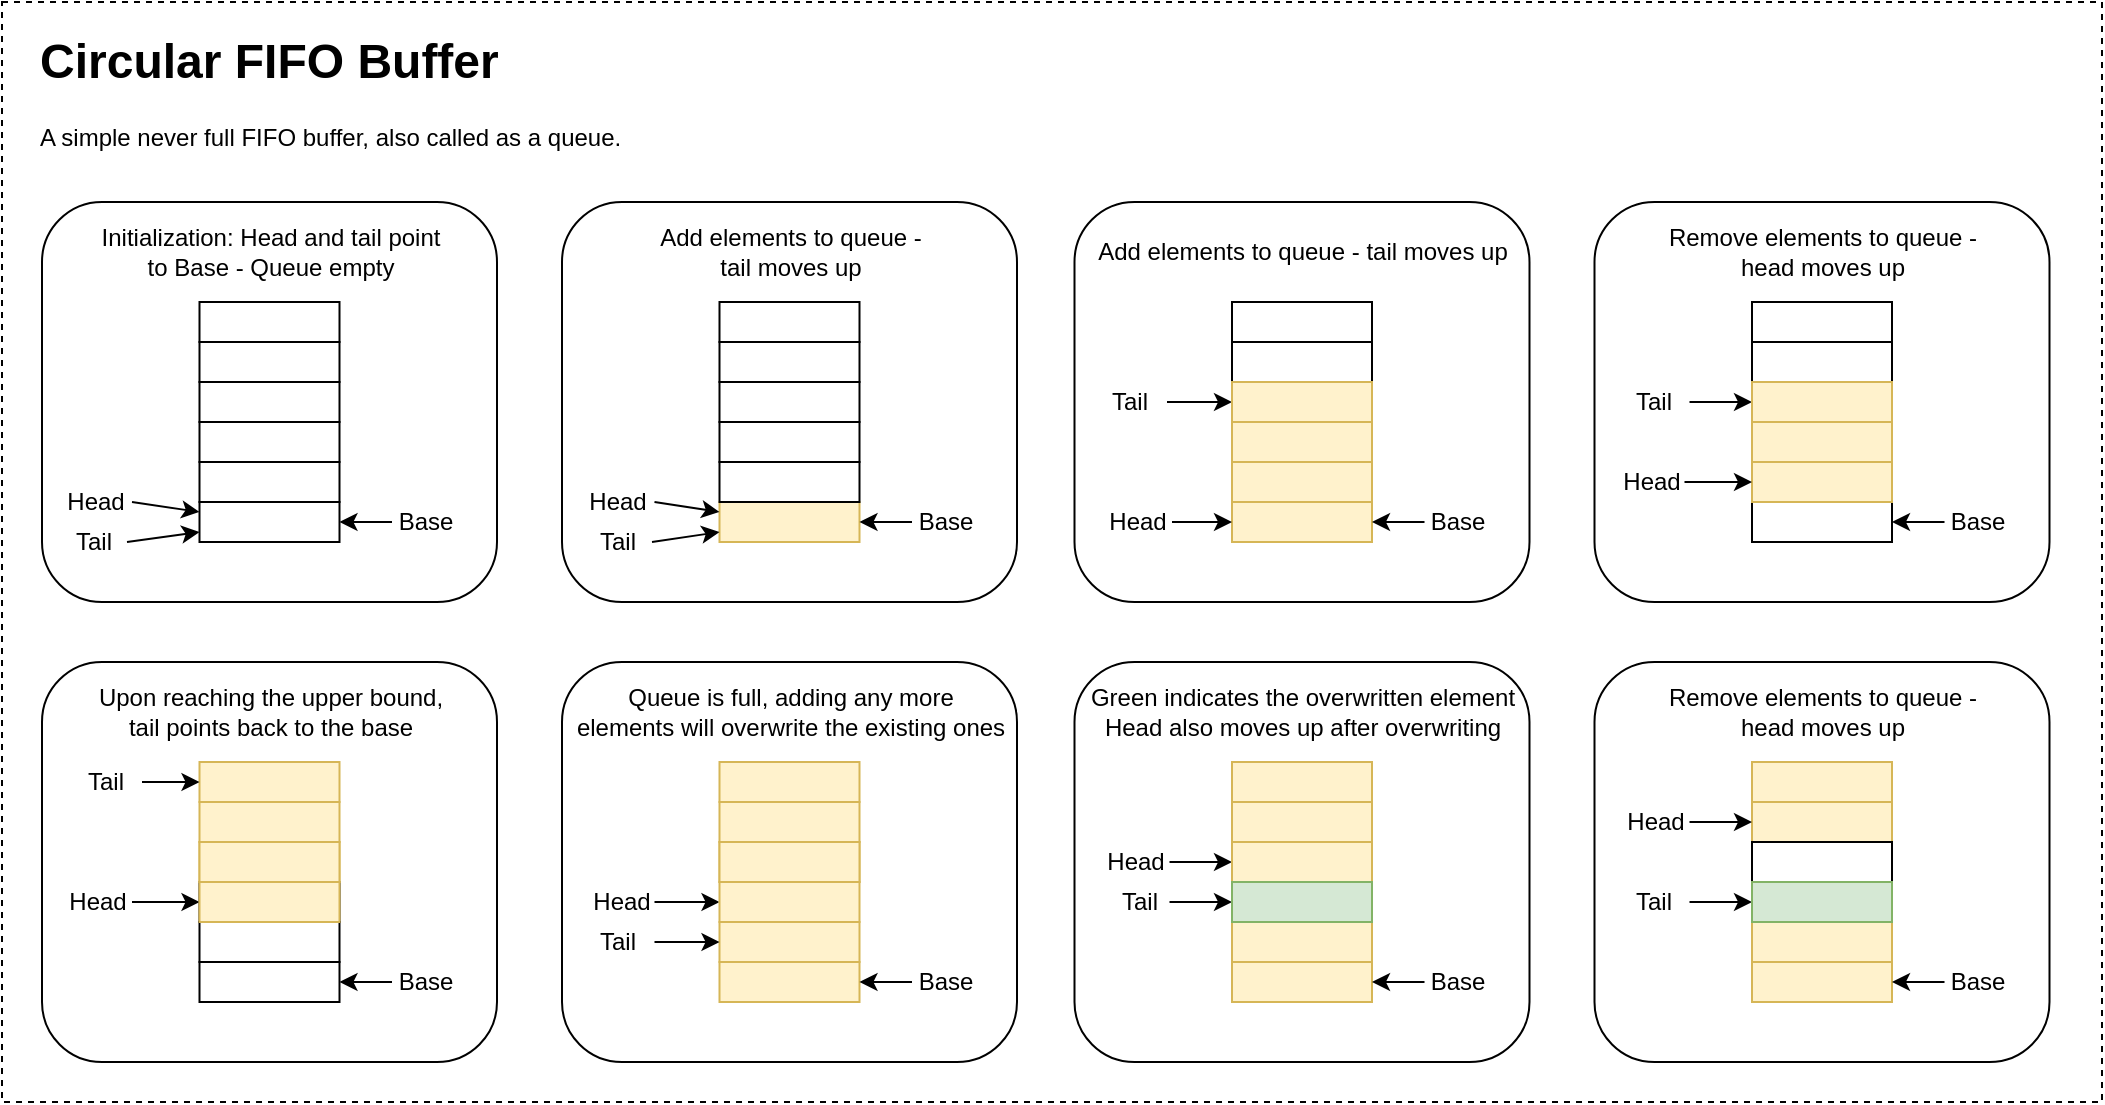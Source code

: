 <mxfile version="20.3.0" type="device"><diagram id="AWm_jJoB_fNz4sVHrzt7" name="Page-1"><mxGraphModel dx="1422" dy="857" grid="1" gridSize="10" guides="1" tooltips="1" connect="1" arrows="1" fold="1" page="1" pageScale="1" pageWidth="1100" pageHeight="850" math="0" shadow="0"><root><mxCell id="0"/><mxCell id="1" parent="0"/><mxCell id="3sCfbw-5hUTxO8KaCaRY-122" value="" style="rounded=0;whiteSpace=wrap;html=1;dashed=1;" parent="1" vertex="1"><mxGeometry x="20" y="20" width="1050" height="550" as="geometry"/></mxCell><mxCell id="3sCfbw-5hUTxO8KaCaRY-35" value="" style="rounded=1;whiteSpace=wrap;html=1;" parent="1" vertex="1"><mxGeometry x="40" y="120" width="227.5" height="200" as="geometry"/></mxCell><mxCell id="3sCfbw-5hUTxO8KaCaRY-1" value="" style="rounded=0;whiteSpace=wrap;html=1;" parent="1" vertex="1"><mxGeometry x="118.75" y="270" width="70" height="20" as="geometry"/></mxCell><mxCell id="3sCfbw-5hUTxO8KaCaRY-2" value="" style="rounded=0;whiteSpace=wrap;html=1;" parent="1" vertex="1"><mxGeometry x="118.75" y="250" width="70" height="20" as="geometry"/></mxCell><mxCell id="3sCfbw-5hUTxO8KaCaRY-3" value="" style="rounded=0;whiteSpace=wrap;html=1;" parent="1" vertex="1"><mxGeometry x="118.75" y="230" width="70" height="20" as="geometry"/></mxCell><mxCell id="3sCfbw-5hUTxO8KaCaRY-4" value="" style="rounded=0;whiteSpace=wrap;html=1;" parent="1" vertex="1"><mxGeometry x="118.75" y="210" width="70" height="20" as="geometry"/></mxCell><mxCell id="3sCfbw-5hUTxO8KaCaRY-5" value="" style="rounded=0;whiteSpace=wrap;html=1;" parent="1" vertex="1"><mxGeometry x="118.75" y="190" width="70" height="20" as="geometry"/></mxCell><mxCell id="3sCfbw-5hUTxO8KaCaRY-6" value="" style="rounded=0;whiteSpace=wrap;html=1;" parent="1" vertex="1"><mxGeometry x="118.75" y="170" width="70" height="20" as="geometry"/></mxCell><mxCell id="3sCfbw-5hUTxO8KaCaRY-25" value="&lt;h1&gt;Circular FIFO Buffer&lt;/h1&gt;&lt;p&gt;A simple never full FIFO buffer, also called as a queue.&lt;/p&gt;" style="text;html=1;strokeColor=none;fillColor=none;spacing=5;spacingTop=-20;whiteSpace=wrap;overflow=hidden;rounded=0;" parent="1" vertex="1"><mxGeometry x="33.75" y="30" width="306.25" height="80" as="geometry"/></mxCell><mxCell id="3sCfbw-5hUTxO8KaCaRY-32" value="Initialization: Head and tail point &lt;br&gt;to Base - Queue empty" style="text;html=1;align=center;verticalAlign=middle;resizable=0;points=[];autosize=1;strokeColor=none;fillColor=none;" parent="1" vertex="1"><mxGeometry x="58.75" y="125" width="190" height="40" as="geometry"/></mxCell><mxCell id="3sCfbw-5hUTxO8KaCaRY-34" value="Head" style="text;html=1;strokeColor=none;fillColor=none;align=center;verticalAlign=middle;whiteSpace=wrap;rounded=0;" parent="1" vertex="1"><mxGeometry x="48.75" y="260" width="36.25" height="20" as="geometry"/></mxCell><mxCell id="3sCfbw-5hUTxO8KaCaRY-110" value="Tail" style="text;html=1;strokeColor=none;fillColor=none;align=center;verticalAlign=middle;whiteSpace=wrap;rounded=0;" parent="1" vertex="1"><mxGeometry x="48.75" y="280" width="33.75" height="20" as="geometry"/></mxCell><mxCell id="pF9AQKchmCrgBY1Qx7Rx-2" value="" style="endArrow=classic;html=1;rounded=0;exitX=1;exitY=0.5;exitDx=0;exitDy=0;entryX=0;entryY=0.25;entryDx=0;entryDy=0;" parent="1" source="3sCfbw-5hUTxO8KaCaRY-34" target="3sCfbw-5hUTxO8KaCaRY-1" edge="1"><mxGeometry width="50" height="50" relative="1" as="geometry"><mxPoint x="200" y="280" as="sourcePoint"/><mxPoint x="250" y="230" as="targetPoint"/></mxGeometry></mxCell><mxCell id="pF9AQKchmCrgBY1Qx7Rx-3" value="" style="endArrow=classic;html=1;rounded=0;exitX=1;exitY=0.5;exitDx=0;exitDy=0;entryX=0;entryY=0.75;entryDx=0;entryDy=0;" parent="1" source="3sCfbw-5hUTxO8KaCaRY-110" target="3sCfbw-5hUTxO8KaCaRY-1" edge="1"><mxGeometry width="50" height="50" relative="1" as="geometry"><mxPoint x="200" y="280" as="sourcePoint"/><mxPoint x="250" y="230" as="targetPoint"/></mxGeometry></mxCell><mxCell id="pF9AQKchmCrgBY1Qx7Rx-7" style="edgeStyle=orthogonalEdgeStyle;rounded=0;orthogonalLoop=1;jettySize=auto;html=1;exitX=0;exitY=0.5;exitDx=0;exitDy=0;entryX=1;entryY=0.5;entryDx=0;entryDy=0;" parent="1" source="pF9AQKchmCrgBY1Qx7Rx-6" target="3sCfbw-5hUTxO8KaCaRY-1" edge="1"><mxGeometry relative="1" as="geometry"/></mxCell><mxCell id="pF9AQKchmCrgBY1Qx7Rx-6" value="Base" style="text;html=1;strokeColor=none;fillColor=none;align=center;verticalAlign=middle;whiteSpace=wrap;rounded=0;" parent="1" vertex="1"><mxGeometry x="215" y="270" width="33.75" height="20" as="geometry"/></mxCell><mxCell id="pF9AQKchmCrgBY1Qx7Rx-8" value="" style="rounded=1;whiteSpace=wrap;html=1;" parent="1" vertex="1"><mxGeometry x="300" y="120" width="227.5" height="200" as="geometry"/></mxCell><mxCell id="pF9AQKchmCrgBY1Qx7Rx-9" value="" style="rounded=0;whiteSpace=wrap;html=1;fillColor=#fff2cc;strokeColor=#d6b656;" parent="1" vertex="1"><mxGeometry x="378.75" y="270" width="70" height="20" as="geometry"/></mxCell><mxCell id="pF9AQKchmCrgBY1Qx7Rx-10" value="" style="rounded=0;whiteSpace=wrap;html=1;" parent="1" vertex="1"><mxGeometry x="378.75" y="250" width="70" height="20" as="geometry"/></mxCell><mxCell id="pF9AQKchmCrgBY1Qx7Rx-11" value="" style="rounded=0;whiteSpace=wrap;html=1;" parent="1" vertex="1"><mxGeometry x="378.75" y="230" width="70" height="20" as="geometry"/></mxCell><mxCell id="pF9AQKchmCrgBY1Qx7Rx-12" value="" style="rounded=0;whiteSpace=wrap;html=1;" parent="1" vertex="1"><mxGeometry x="378.75" y="210" width="70" height="20" as="geometry"/></mxCell><mxCell id="pF9AQKchmCrgBY1Qx7Rx-13" value="" style="rounded=0;whiteSpace=wrap;html=1;" parent="1" vertex="1"><mxGeometry x="378.75" y="190" width="70" height="20" as="geometry"/></mxCell><mxCell id="pF9AQKchmCrgBY1Qx7Rx-14" value="" style="rounded=0;whiteSpace=wrap;html=1;" parent="1" vertex="1"><mxGeometry x="378.75" y="170" width="70" height="20" as="geometry"/></mxCell><mxCell id="pF9AQKchmCrgBY1Qx7Rx-15" value="Add elements to queue - &lt;br&gt;tail moves up" style="text;html=1;align=center;verticalAlign=middle;resizable=0;points=[];autosize=1;strokeColor=none;fillColor=none;" parent="1" vertex="1"><mxGeometry x="338.75" y="125" width="150" height="40" as="geometry"/></mxCell><mxCell id="pF9AQKchmCrgBY1Qx7Rx-16" value="Head" style="text;html=1;strokeColor=none;fillColor=none;align=center;verticalAlign=middle;whiteSpace=wrap;rounded=0;" parent="1" vertex="1"><mxGeometry x="310" y="260" width="36.25" height="20" as="geometry"/></mxCell><mxCell id="pF9AQKchmCrgBY1Qx7Rx-17" value="Tail" style="text;html=1;strokeColor=none;fillColor=none;align=center;verticalAlign=middle;whiteSpace=wrap;rounded=0;" parent="1" vertex="1"><mxGeometry x="311.25" y="280" width="33.75" height="20" as="geometry"/></mxCell><mxCell id="pF9AQKchmCrgBY1Qx7Rx-18" value="" style="endArrow=classic;html=1;rounded=0;exitX=1;exitY=0.5;exitDx=0;exitDy=0;entryX=0;entryY=0.25;entryDx=0;entryDy=0;" parent="1" source="pF9AQKchmCrgBY1Qx7Rx-16" target="pF9AQKchmCrgBY1Qx7Rx-9" edge="1"><mxGeometry width="50" height="50" relative="1" as="geometry"><mxPoint x="460" y="280" as="sourcePoint"/><mxPoint x="510" y="230" as="targetPoint"/></mxGeometry></mxCell><mxCell id="pF9AQKchmCrgBY1Qx7Rx-19" value="" style="endArrow=classic;html=1;rounded=0;exitX=1;exitY=0.5;exitDx=0;exitDy=0;entryX=0;entryY=0.75;entryDx=0;entryDy=0;" parent="1" source="pF9AQKchmCrgBY1Qx7Rx-17" target="pF9AQKchmCrgBY1Qx7Rx-9" edge="1"><mxGeometry width="50" height="50" relative="1" as="geometry"><mxPoint x="460" y="280" as="sourcePoint"/><mxPoint x="510" y="230" as="targetPoint"/></mxGeometry></mxCell><mxCell id="pF9AQKchmCrgBY1Qx7Rx-20" style="edgeStyle=orthogonalEdgeStyle;rounded=0;orthogonalLoop=1;jettySize=auto;html=1;exitX=0;exitY=0.5;exitDx=0;exitDy=0;entryX=1;entryY=0.5;entryDx=0;entryDy=0;" parent="1" source="pF9AQKchmCrgBY1Qx7Rx-21" target="pF9AQKchmCrgBY1Qx7Rx-9" edge="1"><mxGeometry relative="1" as="geometry"/></mxCell><mxCell id="pF9AQKchmCrgBY1Qx7Rx-21" value="Base" style="text;html=1;strokeColor=none;fillColor=none;align=center;verticalAlign=middle;whiteSpace=wrap;rounded=0;" parent="1" vertex="1"><mxGeometry x="475" y="270" width="33.75" height="20" as="geometry"/></mxCell><mxCell id="pF9AQKchmCrgBY1Qx7Rx-22" value="" style="rounded=1;whiteSpace=wrap;html=1;" parent="1" vertex="1"><mxGeometry x="556.25" y="120" width="227.5" height="200" as="geometry"/></mxCell><mxCell id="pF9AQKchmCrgBY1Qx7Rx-23" value="" style="rounded=0;whiteSpace=wrap;html=1;fillColor=#fff2cc;strokeColor=#d6b656;" parent="1" vertex="1"><mxGeometry x="635" y="270" width="70" height="20" as="geometry"/></mxCell><mxCell id="pF9AQKchmCrgBY1Qx7Rx-24" value="" style="rounded=0;whiteSpace=wrap;html=1;fillColor=#fff2cc;strokeColor=#d6b656;" parent="1" vertex="1"><mxGeometry x="635" y="250" width="70" height="20" as="geometry"/></mxCell><mxCell id="pF9AQKchmCrgBY1Qx7Rx-26" value="" style="rounded=0;whiteSpace=wrap;html=1;fillColor=#fff2cc;strokeColor=#d6b656;" parent="1" vertex="1"><mxGeometry x="635" y="210" width="70" height="20" as="geometry"/></mxCell><mxCell id="pF9AQKchmCrgBY1Qx7Rx-27" value="" style="rounded=0;whiteSpace=wrap;html=1;" parent="1" vertex="1"><mxGeometry x="635" y="190" width="70" height="20" as="geometry"/></mxCell><mxCell id="pF9AQKchmCrgBY1Qx7Rx-28" value="" style="rounded=0;whiteSpace=wrap;html=1;" parent="1" vertex="1"><mxGeometry x="635" y="170" width="70" height="20" as="geometry"/></mxCell><mxCell id="pF9AQKchmCrgBY1Qx7Rx-29" value="Add elements to queue - tail moves up" style="text;html=1;align=center;verticalAlign=middle;resizable=0;points=[];autosize=1;strokeColor=none;fillColor=none;" parent="1" vertex="1"><mxGeometry x="555" y="130" width="230" height="30" as="geometry"/></mxCell><mxCell id="pF9AQKchmCrgBY1Qx7Rx-30" value="Tail" style="text;html=1;strokeColor=none;fillColor=none;align=center;verticalAlign=middle;whiteSpace=wrap;rounded=0;" parent="1" vertex="1"><mxGeometry x="566.25" y="210" width="36.25" height="20" as="geometry"/></mxCell><mxCell id="pF9AQKchmCrgBY1Qx7Rx-31" value="Head" style="text;html=1;strokeColor=none;fillColor=none;align=center;verticalAlign=middle;whiteSpace=wrap;rounded=0;" parent="1" vertex="1"><mxGeometry x="571.25" y="270" width="33.75" height="20" as="geometry"/></mxCell><mxCell id="pF9AQKchmCrgBY1Qx7Rx-32" value="" style="endArrow=classic;html=1;rounded=0;exitX=1;exitY=0.5;exitDx=0;exitDy=0;entryX=0;entryY=0.5;entryDx=0;entryDy=0;" parent="1" source="pF9AQKchmCrgBY1Qx7Rx-30" target="pF9AQKchmCrgBY1Qx7Rx-36" edge="1"><mxGeometry width="50" height="50" relative="1" as="geometry"><mxPoint x="716.25" y="280" as="sourcePoint"/><mxPoint x="766.25" y="230" as="targetPoint"/></mxGeometry></mxCell><mxCell id="pF9AQKchmCrgBY1Qx7Rx-33" value="" style="endArrow=classic;html=1;rounded=0;exitX=1;exitY=0.5;exitDx=0;exitDy=0;entryX=0;entryY=0.5;entryDx=0;entryDy=0;" parent="1" source="pF9AQKchmCrgBY1Qx7Rx-31" target="pF9AQKchmCrgBY1Qx7Rx-23" edge="1"><mxGeometry width="50" height="50" relative="1" as="geometry"><mxPoint x="716.25" y="280" as="sourcePoint"/><mxPoint x="766.25" y="230" as="targetPoint"/></mxGeometry></mxCell><mxCell id="pF9AQKchmCrgBY1Qx7Rx-34" style="edgeStyle=orthogonalEdgeStyle;rounded=0;orthogonalLoop=1;jettySize=auto;html=1;exitX=0;exitY=0.5;exitDx=0;exitDy=0;entryX=1;entryY=0.5;entryDx=0;entryDy=0;" parent="1" source="pF9AQKchmCrgBY1Qx7Rx-35" target="pF9AQKchmCrgBY1Qx7Rx-23" edge="1"><mxGeometry relative="1" as="geometry"/></mxCell><mxCell id="pF9AQKchmCrgBY1Qx7Rx-35" value="Base" style="text;html=1;strokeColor=none;fillColor=none;align=center;verticalAlign=middle;whiteSpace=wrap;rounded=0;" parent="1" vertex="1"><mxGeometry x="731.25" y="270" width="33.75" height="20" as="geometry"/></mxCell><mxCell id="pF9AQKchmCrgBY1Qx7Rx-36" value="" style="rounded=0;whiteSpace=wrap;html=1;fillColor=#fff2cc;strokeColor=#d6b656;" parent="1" vertex="1"><mxGeometry x="635" y="210" width="70" height="20" as="geometry"/></mxCell><mxCell id="pF9AQKchmCrgBY1Qx7Rx-37" value="" style="rounded=0;whiteSpace=wrap;html=1;fillColor=#fff2cc;strokeColor=#d6b656;" parent="1" vertex="1"><mxGeometry x="635" y="230" width="70" height="20" as="geometry"/></mxCell><mxCell id="pF9AQKchmCrgBY1Qx7Rx-38" value="" style="rounded=1;whiteSpace=wrap;html=1;" parent="1" vertex="1"><mxGeometry x="816.25" y="120" width="227.5" height="200" as="geometry"/></mxCell><mxCell id="pF9AQKchmCrgBY1Qx7Rx-39" value="" style="rounded=0;whiteSpace=wrap;html=1;" parent="1" vertex="1"><mxGeometry x="895" y="270" width="70" height="20" as="geometry"/></mxCell><mxCell id="pF9AQKchmCrgBY1Qx7Rx-40" value="" style="rounded=0;whiteSpace=wrap;html=1;fillColor=#fff2cc;strokeColor=#d6b656;" parent="1" vertex="1"><mxGeometry x="895" y="250" width="70" height="20" as="geometry"/></mxCell><mxCell id="pF9AQKchmCrgBY1Qx7Rx-42" value="" style="rounded=0;whiteSpace=wrap;html=1;fillColor=#fff2cc;strokeColor=#d6b656;" parent="1" vertex="1"><mxGeometry x="895" y="210" width="70" height="20" as="geometry"/></mxCell><mxCell id="pF9AQKchmCrgBY1Qx7Rx-43" value="" style="rounded=0;whiteSpace=wrap;html=1;" parent="1" vertex="1"><mxGeometry x="895" y="190" width="70" height="20" as="geometry"/></mxCell><mxCell id="pF9AQKchmCrgBY1Qx7Rx-44" value="" style="rounded=0;whiteSpace=wrap;html=1;" parent="1" vertex="1"><mxGeometry x="895" y="170" width="70" height="20" as="geometry"/></mxCell><mxCell id="pF9AQKchmCrgBY1Qx7Rx-45" value="Remove elements to queue - &lt;br&gt;head moves up" style="text;html=1;align=center;verticalAlign=middle;resizable=0;points=[];autosize=1;strokeColor=none;fillColor=none;" parent="1" vertex="1"><mxGeometry x="840" y="125" width="180" height="40" as="geometry"/></mxCell><mxCell id="pF9AQKchmCrgBY1Qx7Rx-46" value="Tail" style="text;html=1;strokeColor=none;fillColor=none;align=center;verticalAlign=middle;whiteSpace=wrap;rounded=0;" parent="1" vertex="1"><mxGeometry x="827.5" y="210" width="36.25" height="20" as="geometry"/></mxCell><mxCell id="pF9AQKchmCrgBY1Qx7Rx-47" value="Head" style="text;html=1;strokeColor=none;fillColor=none;align=center;verticalAlign=middle;whiteSpace=wrap;rounded=0;" parent="1" vertex="1"><mxGeometry x="827.5" y="250" width="33.75" height="20" as="geometry"/></mxCell><mxCell id="pF9AQKchmCrgBY1Qx7Rx-48" value="" style="endArrow=classic;html=1;rounded=0;exitX=1;exitY=0.5;exitDx=0;exitDy=0;entryX=0;entryY=0.5;entryDx=0;entryDy=0;" parent="1" source="pF9AQKchmCrgBY1Qx7Rx-46" target="pF9AQKchmCrgBY1Qx7Rx-52" edge="1"><mxGeometry width="50" height="50" relative="1" as="geometry"><mxPoint x="976.25" y="280" as="sourcePoint"/><mxPoint x="1026.25" y="230" as="targetPoint"/></mxGeometry></mxCell><mxCell id="pF9AQKchmCrgBY1Qx7Rx-49" value="" style="endArrow=classic;html=1;rounded=0;exitX=1;exitY=0.5;exitDx=0;exitDy=0;entryX=0;entryY=0.5;entryDx=0;entryDy=0;" parent="1" source="pF9AQKchmCrgBY1Qx7Rx-47" target="pF9AQKchmCrgBY1Qx7Rx-40" edge="1"><mxGeometry width="50" height="50" relative="1" as="geometry"><mxPoint x="976.25" y="280" as="sourcePoint"/><mxPoint x="1026.25" y="230" as="targetPoint"/></mxGeometry></mxCell><mxCell id="pF9AQKchmCrgBY1Qx7Rx-50" style="edgeStyle=orthogonalEdgeStyle;rounded=0;orthogonalLoop=1;jettySize=auto;html=1;exitX=0;exitY=0.5;exitDx=0;exitDy=0;entryX=1;entryY=0.5;entryDx=0;entryDy=0;" parent="1" source="pF9AQKchmCrgBY1Qx7Rx-51" target="pF9AQKchmCrgBY1Qx7Rx-39" edge="1"><mxGeometry relative="1" as="geometry"/></mxCell><mxCell id="pF9AQKchmCrgBY1Qx7Rx-51" value="Base" style="text;html=1;strokeColor=none;fillColor=none;align=center;verticalAlign=middle;whiteSpace=wrap;rounded=0;" parent="1" vertex="1"><mxGeometry x="991.25" y="270" width="33.75" height="20" as="geometry"/></mxCell><mxCell id="pF9AQKchmCrgBY1Qx7Rx-52" value="" style="rounded=0;whiteSpace=wrap;html=1;fillColor=#fff2cc;strokeColor=#d6b656;" parent="1" vertex="1"><mxGeometry x="895" y="210" width="70" height="20" as="geometry"/></mxCell><mxCell id="pF9AQKchmCrgBY1Qx7Rx-53" value="" style="rounded=0;whiteSpace=wrap;html=1;fillColor=#fff2cc;strokeColor=#d6b656;" parent="1" vertex="1"><mxGeometry x="895" y="230" width="70" height="20" as="geometry"/></mxCell><mxCell id="pF9AQKchmCrgBY1Qx7Rx-54" value="" style="rounded=1;whiteSpace=wrap;html=1;" parent="1" vertex="1"><mxGeometry x="40" y="350" width="227.5" height="200" as="geometry"/></mxCell><mxCell id="pF9AQKchmCrgBY1Qx7Rx-55" value="" style="rounded=0;whiteSpace=wrap;html=1;" parent="1" vertex="1"><mxGeometry x="118.75" y="500" width="70" height="20" as="geometry"/></mxCell><mxCell id="pF9AQKchmCrgBY1Qx7Rx-56" value="" style="rounded=0;whiteSpace=wrap;html=1;" parent="1" vertex="1"><mxGeometry x="118.75" y="480" width="70" height="20" as="geometry"/></mxCell><mxCell id="pF9AQKchmCrgBY1Qx7Rx-57" value="" style="rounded=0;whiteSpace=wrap;html=1;" parent="1" vertex="1"><mxGeometry x="118.75" y="460" width="70" height="20" as="geometry"/></mxCell><mxCell id="pF9AQKchmCrgBY1Qx7Rx-58" value="" style="rounded=0;whiteSpace=wrap;html=1;fillColor=#fff2cc;strokeColor=#d6b656;" parent="1" vertex="1"><mxGeometry x="118.75" y="440" width="70" height="20" as="geometry"/></mxCell><mxCell id="pF9AQKchmCrgBY1Qx7Rx-59" value="" style="rounded=0;whiteSpace=wrap;html=1;fillColor=#fff2cc;strokeColor=#d6b656;" parent="1" vertex="1"><mxGeometry x="118.75" y="420" width="70" height="20" as="geometry"/></mxCell><mxCell id="pF9AQKchmCrgBY1Qx7Rx-60" value="" style="rounded=0;whiteSpace=wrap;html=1;fillColor=#fff2cc;strokeColor=#d6b656;" parent="1" vertex="1"><mxGeometry x="118.75" y="400" width="70" height="20" as="geometry"/></mxCell><mxCell id="pF9AQKchmCrgBY1Qx7Rx-61" value="Upon reaching the upper bound,&lt;br&gt;tail points back to the base" style="text;html=1;align=center;verticalAlign=middle;resizable=0;points=[];autosize=1;strokeColor=none;fillColor=none;" parent="1" vertex="1"><mxGeometry x="53.75" y="355" width="200" height="40" as="geometry"/></mxCell><mxCell id="pF9AQKchmCrgBY1Qx7Rx-62" value="Tail" style="text;html=1;strokeColor=none;fillColor=none;align=center;verticalAlign=middle;whiteSpace=wrap;rounded=0;" parent="1" vertex="1"><mxGeometry x="53.75" y="400" width="36.25" height="20" as="geometry"/></mxCell><mxCell id="pF9AQKchmCrgBY1Qx7Rx-63" value="Head" style="text;html=1;strokeColor=none;fillColor=none;align=center;verticalAlign=middle;whiteSpace=wrap;rounded=0;" parent="1" vertex="1"><mxGeometry x="51.25" y="460" width="33.75" height="20" as="geometry"/></mxCell><mxCell id="pF9AQKchmCrgBY1Qx7Rx-64" value="" style="endArrow=classic;html=1;rounded=0;exitX=1;exitY=0.5;exitDx=0;exitDy=0;entryX=0;entryY=0.5;entryDx=0;entryDy=0;" parent="1" source="pF9AQKchmCrgBY1Qx7Rx-62" target="pF9AQKchmCrgBY1Qx7Rx-60" edge="1"><mxGeometry width="50" height="50" relative="1" as="geometry"><mxPoint x="200" y="510" as="sourcePoint"/><mxPoint x="250" y="460" as="targetPoint"/></mxGeometry></mxCell><mxCell id="pF9AQKchmCrgBY1Qx7Rx-65" value="" style="endArrow=classic;html=1;rounded=0;exitX=1;exitY=0.5;exitDx=0;exitDy=0;entryX=0;entryY=0.5;entryDx=0;entryDy=0;" parent="1" source="pF9AQKchmCrgBY1Qx7Rx-63" target="pF9AQKchmCrgBY1Qx7Rx-69" edge="1"><mxGeometry width="50" height="50" relative="1" as="geometry"><mxPoint x="200" y="510" as="sourcePoint"/><mxPoint x="250" y="460" as="targetPoint"/></mxGeometry></mxCell><mxCell id="pF9AQKchmCrgBY1Qx7Rx-66" style="edgeStyle=orthogonalEdgeStyle;rounded=0;orthogonalLoop=1;jettySize=auto;html=1;exitX=0;exitY=0.5;exitDx=0;exitDy=0;entryX=1;entryY=0.5;entryDx=0;entryDy=0;" parent="1" source="pF9AQKchmCrgBY1Qx7Rx-67" target="pF9AQKchmCrgBY1Qx7Rx-55" edge="1"><mxGeometry relative="1" as="geometry"/></mxCell><mxCell id="pF9AQKchmCrgBY1Qx7Rx-67" value="Base" style="text;html=1;strokeColor=none;fillColor=none;align=center;verticalAlign=middle;whiteSpace=wrap;rounded=0;" parent="1" vertex="1"><mxGeometry x="215" y="500" width="33.75" height="20" as="geometry"/></mxCell><mxCell id="pF9AQKchmCrgBY1Qx7Rx-68" value="" style="rounded=0;whiteSpace=wrap;html=1;fillColor=#fff2cc;strokeColor=#d6b656;" parent="1" vertex="1"><mxGeometry x="118.75" y="440" width="70" height="20" as="geometry"/></mxCell><mxCell id="pF9AQKchmCrgBY1Qx7Rx-69" value="" style="rounded=0;whiteSpace=wrap;html=1;fillColor=#fff2cc;strokeColor=#d6b656;" parent="1" vertex="1"><mxGeometry x="118.75" y="460" width="70" height="20" as="geometry"/></mxCell><mxCell id="pF9AQKchmCrgBY1Qx7Rx-70" value="" style="rounded=1;whiteSpace=wrap;html=1;" parent="1" vertex="1"><mxGeometry x="300" y="350" width="227.5" height="200" as="geometry"/></mxCell><mxCell id="pF9AQKchmCrgBY1Qx7Rx-71" value="" style="rounded=0;whiteSpace=wrap;html=1;fillColor=#fff2cc;strokeColor=#d6b656;" parent="1" vertex="1"><mxGeometry x="378.75" y="500" width="70" height="20" as="geometry"/></mxCell><mxCell id="pF9AQKchmCrgBY1Qx7Rx-72" value="" style="rounded=0;whiteSpace=wrap;html=1;fillColor=#fff2cc;strokeColor=#d6b656;" parent="1" vertex="1"><mxGeometry x="378.75" y="480" width="70" height="20" as="geometry"/></mxCell><mxCell id="pF9AQKchmCrgBY1Qx7Rx-74" value="" style="rounded=0;whiteSpace=wrap;html=1;fillColor=#fff2cc;strokeColor=#d6b656;" parent="1" vertex="1"><mxGeometry x="378.75" y="440" width="70" height="20" as="geometry"/></mxCell><mxCell id="pF9AQKchmCrgBY1Qx7Rx-75" value="" style="rounded=0;whiteSpace=wrap;html=1;fillColor=#fff2cc;strokeColor=#d6b656;" parent="1" vertex="1"><mxGeometry x="378.75" y="420" width="70" height="20" as="geometry"/></mxCell><mxCell id="pF9AQKchmCrgBY1Qx7Rx-76" value="" style="rounded=0;whiteSpace=wrap;html=1;fillColor=#fff2cc;strokeColor=#d6b656;" parent="1" vertex="1"><mxGeometry x="378.75" y="400" width="70" height="20" as="geometry"/></mxCell><mxCell id="pF9AQKchmCrgBY1Qx7Rx-77" value="Queue is full, adding any more&lt;br&gt;elements will overwrite the existing ones" style="text;html=1;align=center;verticalAlign=middle;resizable=0;points=[];autosize=1;strokeColor=none;fillColor=none;" parent="1" vertex="1"><mxGeometry x="293.75" y="355" width="240" height="40" as="geometry"/></mxCell><mxCell id="pF9AQKchmCrgBY1Qx7Rx-78" value="Tail" style="text;html=1;strokeColor=none;fillColor=none;align=center;verticalAlign=middle;whiteSpace=wrap;rounded=0;" parent="1" vertex="1"><mxGeometry x="310" y="480" width="36.25" height="20" as="geometry"/></mxCell><mxCell id="pF9AQKchmCrgBY1Qx7Rx-79" value="Head" style="text;html=1;strokeColor=none;fillColor=none;align=center;verticalAlign=middle;whiteSpace=wrap;rounded=0;" parent="1" vertex="1"><mxGeometry x="312.5" y="460" width="33.75" height="20" as="geometry"/></mxCell><mxCell id="pF9AQKchmCrgBY1Qx7Rx-80" value="" style="endArrow=classic;html=1;rounded=0;exitX=1;exitY=0.5;exitDx=0;exitDy=0;entryX=0;entryY=0.5;entryDx=0;entryDy=0;" parent="1" source="pF9AQKchmCrgBY1Qx7Rx-78" target="pF9AQKchmCrgBY1Qx7Rx-72" edge="1"><mxGeometry width="50" height="50" relative="1" as="geometry"><mxPoint x="460" y="510" as="sourcePoint"/><mxPoint x="510" y="460" as="targetPoint"/></mxGeometry></mxCell><mxCell id="pF9AQKchmCrgBY1Qx7Rx-81" value="" style="endArrow=classic;html=1;rounded=0;exitX=1;exitY=0.5;exitDx=0;exitDy=0;entryX=0;entryY=0.5;entryDx=0;entryDy=0;" parent="1" source="pF9AQKchmCrgBY1Qx7Rx-79" target="pF9AQKchmCrgBY1Qx7Rx-85" edge="1"><mxGeometry width="50" height="50" relative="1" as="geometry"><mxPoint x="460" y="510" as="sourcePoint"/><mxPoint x="510" y="460" as="targetPoint"/></mxGeometry></mxCell><mxCell id="pF9AQKchmCrgBY1Qx7Rx-82" style="edgeStyle=orthogonalEdgeStyle;rounded=0;orthogonalLoop=1;jettySize=auto;html=1;exitX=0;exitY=0.5;exitDx=0;exitDy=0;entryX=1;entryY=0.5;entryDx=0;entryDy=0;" parent="1" source="pF9AQKchmCrgBY1Qx7Rx-83" target="pF9AQKchmCrgBY1Qx7Rx-71" edge="1"><mxGeometry relative="1" as="geometry"/></mxCell><mxCell id="pF9AQKchmCrgBY1Qx7Rx-83" value="Base" style="text;html=1;strokeColor=none;fillColor=none;align=center;verticalAlign=middle;whiteSpace=wrap;rounded=0;" parent="1" vertex="1"><mxGeometry x="475" y="500" width="33.75" height="20" as="geometry"/></mxCell><mxCell id="pF9AQKchmCrgBY1Qx7Rx-84" value="" style="rounded=0;whiteSpace=wrap;html=1;fillColor=#fff2cc;strokeColor=#d6b656;" parent="1" vertex="1"><mxGeometry x="378.75" y="440" width="70" height="20" as="geometry"/></mxCell><mxCell id="pF9AQKchmCrgBY1Qx7Rx-85" value="" style="rounded=0;whiteSpace=wrap;html=1;fillColor=#fff2cc;strokeColor=#d6b656;" parent="1" vertex="1"><mxGeometry x="378.75" y="460" width="70" height="20" as="geometry"/></mxCell><mxCell id="pF9AQKchmCrgBY1Qx7Rx-86" value="" style="rounded=1;whiteSpace=wrap;html=1;" parent="1" vertex="1"><mxGeometry x="556.25" y="350" width="227.5" height="200" as="geometry"/></mxCell><mxCell id="pF9AQKchmCrgBY1Qx7Rx-87" value="" style="rounded=0;whiteSpace=wrap;html=1;fillColor=#fff2cc;strokeColor=#d6b656;" parent="1" vertex="1"><mxGeometry x="635" y="500" width="70" height="20" as="geometry"/></mxCell><mxCell id="pF9AQKchmCrgBY1Qx7Rx-88" value="" style="rounded=0;whiteSpace=wrap;html=1;fillColor=#fff2cc;strokeColor=#d6b656;" parent="1" vertex="1"><mxGeometry x="635" y="480" width="70" height="20" as="geometry"/></mxCell><mxCell id="pF9AQKchmCrgBY1Qx7Rx-89" value="" style="rounded=0;whiteSpace=wrap;html=1;" parent="1" vertex="1"><mxGeometry x="635" y="460" width="70" height="20" as="geometry"/></mxCell><mxCell id="pF9AQKchmCrgBY1Qx7Rx-90" value="" style="rounded=0;whiteSpace=wrap;html=1;fillColor=#fff2cc;strokeColor=#d6b656;" parent="1" vertex="1"><mxGeometry x="635" y="440" width="70" height="20" as="geometry"/></mxCell><mxCell id="pF9AQKchmCrgBY1Qx7Rx-91" value="" style="rounded=0;whiteSpace=wrap;html=1;fillColor=#fff2cc;strokeColor=#d6b656;" parent="1" vertex="1"><mxGeometry x="635" y="420" width="70" height="20" as="geometry"/></mxCell><mxCell id="pF9AQKchmCrgBY1Qx7Rx-92" value="" style="rounded=0;whiteSpace=wrap;html=1;fillColor=#fff2cc;strokeColor=#d6b656;" parent="1" vertex="1"><mxGeometry x="635" y="400" width="70" height="20" as="geometry"/></mxCell><mxCell id="pF9AQKchmCrgBY1Qx7Rx-93" value="Green indicates the overwritten element&lt;br&gt;Head also moves up after overwriting" style="text;html=1;align=center;verticalAlign=middle;resizable=0;points=[];autosize=1;strokeColor=none;fillColor=none;" parent="1" vertex="1"><mxGeometry x="550" y="355" width="240" height="40" as="geometry"/></mxCell><mxCell id="pF9AQKchmCrgBY1Qx7Rx-94" value="Tail" style="text;html=1;strokeColor=none;fillColor=none;align=center;verticalAlign=middle;whiteSpace=wrap;rounded=0;" parent="1" vertex="1"><mxGeometry x="573.75" y="460" width="30" height="20" as="geometry"/></mxCell><mxCell id="pF9AQKchmCrgBY1Qx7Rx-95" value="Head" style="text;html=1;strokeColor=none;fillColor=none;align=center;verticalAlign=middle;whiteSpace=wrap;rounded=0;" parent="1" vertex="1"><mxGeometry x="570" y="440" width="33.75" height="20" as="geometry"/></mxCell><mxCell id="pF9AQKchmCrgBY1Qx7Rx-96" value="" style="endArrow=classic;html=1;rounded=0;exitX=1;exitY=0.5;exitDx=0;exitDy=0;entryX=0;entryY=0.5;entryDx=0;entryDy=0;" parent="1" source="pF9AQKchmCrgBY1Qx7Rx-94" target="pF9AQKchmCrgBY1Qx7Rx-101" edge="1"><mxGeometry width="50" height="50" relative="1" as="geometry"><mxPoint x="716.25" y="490" as="sourcePoint"/><mxPoint x="635" y="465" as="targetPoint"/></mxGeometry></mxCell><mxCell id="pF9AQKchmCrgBY1Qx7Rx-97" value="" style="endArrow=classic;html=1;rounded=0;exitX=1;exitY=0.5;exitDx=0;exitDy=0;entryX=0;entryY=0.5;entryDx=0;entryDy=0;" parent="1" source="pF9AQKchmCrgBY1Qx7Rx-95" target="pF9AQKchmCrgBY1Qx7Rx-100" edge="1"><mxGeometry width="50" height="50" relative="1" as="geometry"><mxPoint x="716.25" y="490" as="sourcePoint"/><mxPoint x="635" y="460" as="targetPoint"/></mxGeometry></mxCell><mxCell id="pF9AQKchmCrgBY1Qx7Rx-98" style="edgeStyle=orthogonalEdgeStyle;rounded=0;orthogonalLoop=1;jettySize=auto;html=1;exitX=0;exitY=0.5;exitDx=0;exitDy=0;entryX=1;entryY=0.5;entryDx=0;entryDy=0;" parent="1" source="pF9AQKchmCrgBY1Qx7Rx-99" target="pF9AQKchmCrgBY1Qx7Rx-87" edge="1"><mxGeometry relative="1" as="geometry"/></mxCell><mxCell id="pF9AQKchmCrgBY1Qx7Rx-99" value="Base" style="text;html=1;strokeColor=none;fillColor=none;align=center;verticalAlign=middle;whiteSpace=wrap;rounded=0;" parent="1" vertex="1"><mxGeometry x="731.25" y="500" width="33.75" height="20" as="geometry"/></mxCell><mxCell id="pF9AQKchmCrgBY1Qx7Rx-100" value="" style="rounded=0;whiteSpace=wrap;html=1;fillColor=#fff2cc;strokeColor=#d6b656;" parent="1" vertex="1"><mxGeometry x="635" y="440" width="70" height="20" as="geometry"/></mxCell><mxCell id="pF9AQKchmCrgBY1Qx7Rx-101" value="" style="rounded=0;whiteSpace=wrap;html=1;fillColor=#d5e8d4;strokeColor=#82b366;" parent="1" vertex="1"><mxGeometry x="635" y="460" width="70" height="20" as="geometry"/></mxCell><mxCell id="pF9AQKchmCrgBY1Qx7Rx-102" value="" style="rounded=1;whiteSpace=wrap;html=1;" parent="1" vertex="1"><mxGeometry x="816.25" y="350" width="227.5" height="200" as="geometry"/></mxCell><mxCell id="pF9AQKchmCrgBY1Qx7Rx-103" value="" style="rounded=0;whiteSpace=wrap;html=1;fillColor=#fff2cc;strokeColor=#d6b656;" parent="1" vertex="1"><mxGeometry x="895" y="500" width="70" height="20" as="geometry"/></mxCell><mxCell id="pF9AQKchmCrgBY1Qx7Rx-104" value="" style="rounded=0;whiteSpace=wrap;html=1;fillColor=#fff2cc;strokeColor=#d6b656;" parent="1" vertex="1"><mxGeometry x="895" y="480" width="70" height="20" as="geometry"/></mxCell><mxCell id="pF9AQKchmCrgBY1Qx7Rx-105" value="" style="rounded=0;whiteSpace=wrap;html=1;" parent="1" vertex="1"><mxGeometry x="895" y="460" width="70" height="20" as="geometry"/></mxCell><mxCell id="pF9AQKchmCrgBY1Qx7Rx-106" value="" style="rounded=0;whiteSpace=wrap;html=1;fillColor=#fff2cc;strokeColor=#d6b656;" parent="1" vertex="1"><mxGeometry x="895" y="440" width="70" height="20" as="geometry"/></mxCell><mxCell id="pF9AQKchmCrgBY1Qx7Rx-107" value="" style="rounded=0;whiteSpace=wrap;html=1;fillColor=#fff2cc;strokeColor=#d6b656;" parent="1" vertex="1"><mxGeometry x="895" y="420" width="70" height="20" as="geometry"/></mxCell><mxCell id="pF9AQKchmCrgBY1Qx7Rx-108" value="" style="rounded=0;whiteSpace=wrap;html=1;fillColor=#fff2cc;strokeColor=#d6b656;" parent="1" vertex="1"><mxGeometry x="895" y="400" width="70" height="20" as="geometry"/></mxCell><mxCell id="pF9AQKchmCrgBY1Qx7Rx-110" value="Tail" style="text;html=1;strokeColor=none;fillColor=none;align=center;verticalAlign=middle;whiteSpace=wrap;rounded=0;" parent="1" vertex="1"><mxGeometry x="827.5" y="460" width="36.25" height="20" as="geometry"/></mxCell><mxCell id="pF9AQKchmCrgBY1Qx7Rx-111" value="Head" style="text;html=1;strokeColor=none;fillColor=none;align=center;verticalAlign=middle;whiteSpace=wrap;rounded=0;" parent="1" vertex="1"><mxGeometry x="830" y="420" width="33.75" height="20" as="geometry"/></mxCell><mxCell id="pF9AQKchmCrgBY1Qx7Rx-112" value="" style="endArrow=classic;html=1;rounded=0;exitX=1;exitY=0.5;exitDx=0;exitDy=0;entryX=0;entryY=0.5;entryDx=0;entryDy=0;" parent="1" source="pF9AQKchmCrgBY1Qx7Rx-110" target="pF9AQKchmCrgBY1Qx7Rx-117" edge="1"><mxGeometry width="50" height="50" relative="1" as="geometry"><mxPoint x="976.25" y="490" as="sourcePoint"/><mxPoint x="895" y="465" as="targetPoint"/></mxGeometry></mxCell><mxCell id="pF9AQKchmCrgBY1Qx7Rx-113" value="" style="endArrow=classic;html=1;rounded=0;exitX=1;exitY=0.5;exitDx=0;exitDy=0;entryX=0;entryY=0.5;entryDx=0;entryDy=0;" parent="1" source="pF9AQKchmCrgBY1Qx7Rx-111" target="pF9AQKchmCrgBY1Qx7Rx-107" edge="1"><mxGeometry width="50" height="50" relative="1" as="geometry"><mxPoint x="976.25" y="490" as="sourcePoint"/><mxPoint x="895" y="460" as="targetPoint"/></mxGeometry></mxCell><mxCell id="pF9AQKchmCrgBY1Qx7Rx-114" style="edgeStyle=orthogonalEdgeStyle;rounded=0;orthogonalLoop=1;jettySize=auto;html=1;exitX=0;exitY=0.5;exitDx=0;exitDy=0;entryX=1;entryY=0.5;entryDx=0;entryDy=0;" parent="1" source="pF9AQKchmCrgBY1Qx7Rx-115" target="pF9AQKchmCrgBY1Qx7Rx-103" edge="1"><mxGeometry relative="1" as="geometry"/></mxCell><mxCell id="pF9AQKchmCrgBY1Qx7Rx-115" value="Base" style="text;html=1;strokeColor=none;fillColor=none;align=center;verticalAlign=middle;whiteSpace=wrap;rounded=0;" parent="1" vertex="1"><mxGeometry x="991.25" y="500" width="33.75" height="20" as="geometry"/></mxCell><mxCell id="pF9AQKchmCrgBY1Qx7Rx-116" value="" style="rounded=0;whiteSpace=wrap;html=1;" parent="1" vertex="1"><mxGeometry x="895" y="440" width="70" height="20" as="geometry"/></mxCell><mxCell id="pF9AQKchmCrgBY1Qx7Rx-117" value="" style="rounded=0;whiteSpace=wrap;html=1;fillColor=#d5e8d4;strokeColor=#82b366;" parent="1" vertex="1"><mxGeometry x="895" y="460" width="70" height="20" as="geometry"/></mxCell><mxCell id="pF9AQKchmCrgBY1Qx7Rx-118" value="Remove elements to queue - &lt;br&gt;head moves up" style="text;html=1;align=center;verticalAlign=middle;resizable=0;points=[];autosize=1;strokeColor=none;fillColor=none;" parent="1" vertex="1"><mxGeometry x="840" y="355" width="180" height="40" as="geometry"/></mxCell></root></mxGraphModel></diagram></mxfile>